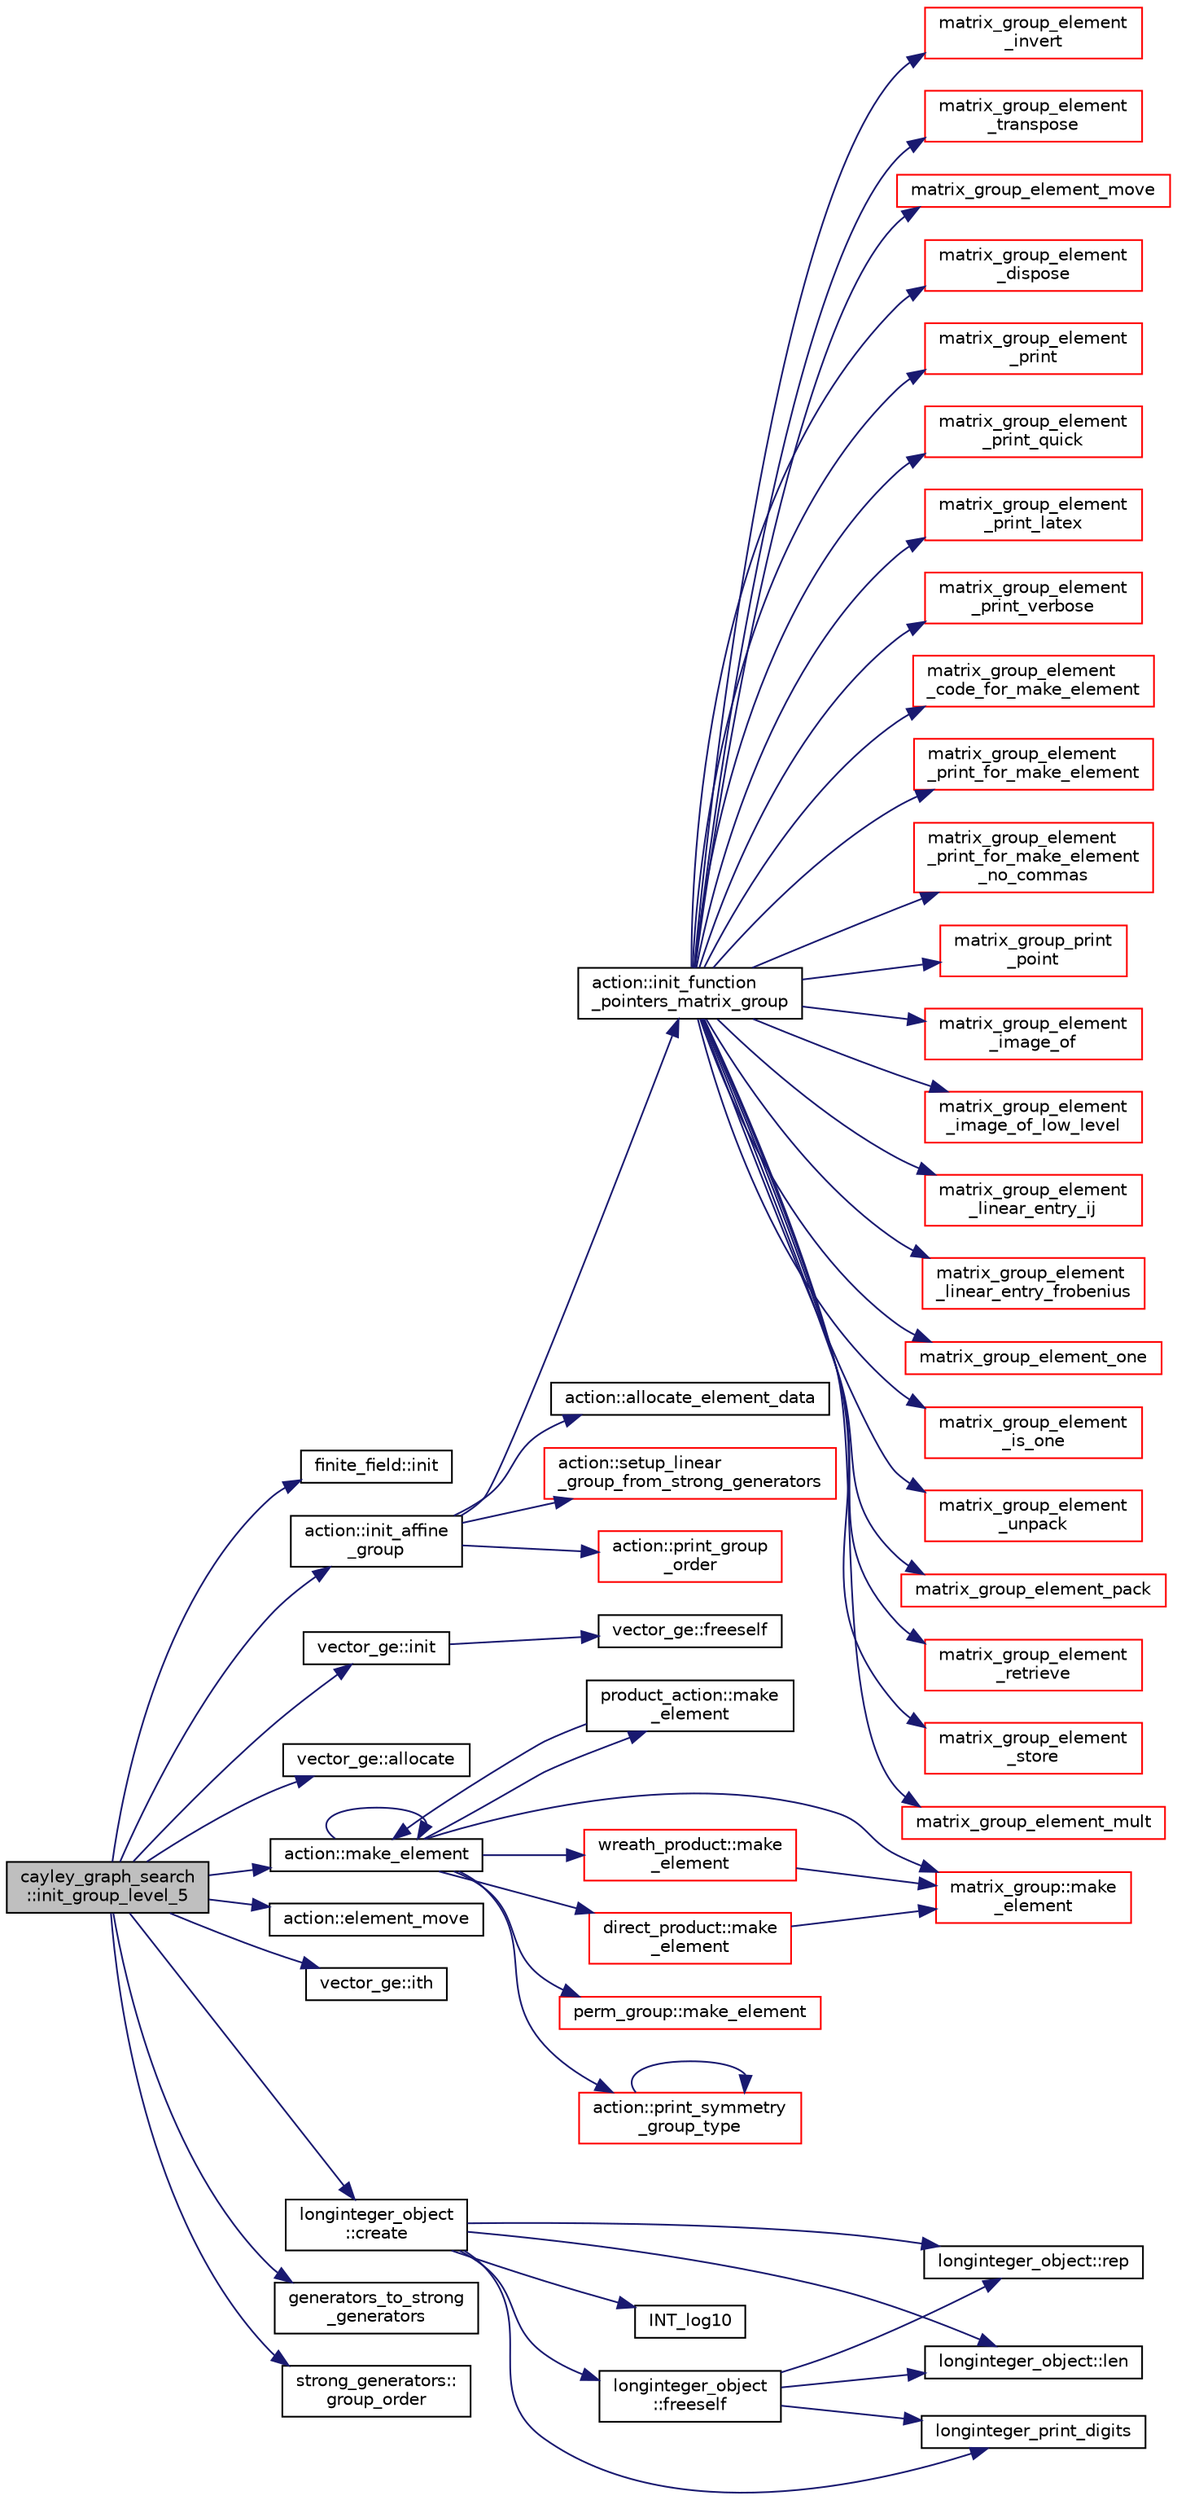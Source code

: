 digraph "cayley_graph_search::init_group_level_5"
{
  edge [fontname="Helvetica",fontsize="10",labelfontname="Helvetica",labelfontsize="10"];
  node [fontname="Helvetica",fontsize="10",shape=record];
  rankdir="LR";
  Node2891 [label="cayley_graph_search\l::init_group_level_5",height=0.2,width=0.4,color="black", fillcolor="grey75", style="filled", fontcolor="black"];
  Node2891 -> Node2892 [color="midnightblue",fontsize="10",style="solid",fontname="Helvetica"];
  Node2892 [label="finite_field::init",height=0.2,width=0.4,color="black", fillcolor="white", style="filled",URL="$df/d5a/classfinite__field.html#a13e75e8165b27464935b50368ee8313c"];
  Node2891 -> Node2893 [color="midnightblue",fontsize="10",style="solid",fontname="Helvetica"];
  Node2893 [label="action::init_affine\l_group",height=0.2,width=0.4,color="black", fillcolor="white", style="filled",URL="$d2/d86/classaction.html#a32c0c683b3071fef19d28ca4880b568a"];
  Node2893 -> Node2894 [color="midnightblue",fontsize="10",style="solid",fontname="Helvetica"];
  Node2894 [label="action::init_function\l_pointers_matrix_group",height=0.2,width=0.4,color="black", fillcolor="white", style="filled",URL="$d2/d86/classaction.html#a48cbc0106c21fdcb5ec74a9cf8f4e1d8"];
  Node2894 -> Node2895 [color="midnightblue",fontsize="10",style="solid",fontname="Helvetica"];
  Node2895 [label="matrix_group_element\l_image_of",height=0.2,width=0.4,color="red", fillcolor="white", style="filled",URL="$dc/dd4/group__actions_8h.html#a8d38612045c1883e700453e9cb8ae05e"];
  Node2894 -> Node2914 [color="midnightblue",fontsize="10",style="solid",fontname="Helvetica"];
  Node2914 [label="matrix_group_element\l_image_of_low_level",height=0.2,width=0.4,color="red", fillcolor="white", style="filled",URL="$dc/dd4/group__actions_8h.html#a61f0765b18d490bcb66ed77c0d7af1df"];
  Node2894 -> Node2916 [color="midnightblue",fontsize="10",style="solid",fontname="Helvetica"];
  Node2916 [label="matrix_group_element\l_linear_entry_ij",height=0.2,width=0.4,color="red", fillcolor="white", style="filled",URL="$dc/dd4/group__actions_8h.html#aa5af466595bcf5f7690af996977461bd"];
  Node2894 -> Node2918 [color="midnightblue",fontsize="10",style="solid",fontname="Helvetica"];
  Node2918 [label="matrix_group_element\l_linear_entry_frobenius",height=0.2,width=0.4,color="red", fillcolor="white", style="filled",URL="$dc/dd4/group__actions_8h.html#a33ea8d238e92b73d5ae85de7aa571e5f"];
  Node2894 -> Node2920 [color="midnightblue",fontsize="10",style="solid",fontname="Helvetica"];
  Node2920 [label="matrix_group_element_one",height=0.2,width=0.4,color="red", fillcolor="white", style="filled",URL="$dc/dd4/group__actions_8h.html#a3369a10e062775325436e0cdc58ad7f7"];
  Node2894 -> Node2924 [color="midnightblue",fontsize="10",style="solid",fontname="Helvetica"];
  Node2924 [label="matrix_group_element\l_is_one",height=0.2,width=0.4,color="red", fillcolor="white", style="filled",URL="$dc/dd4/group__actions_8h.html#a41e2c457ec60d1c9ffb10a71362390a1"];
  Node2894 -> Node2931 [color="midnightblue",fontsize="10",style="solid",fontname="Helvetica"];
  Node2931 [label="matrix_group_element\l_unpack",height=0.2,width=0.4,color="red", fillcolor="white", style="filled",URL="$dc/dd4/group__actions_8h.html#a3821f8c9d4e26962410c97ad9772b3af"];
  Node2894 -> Node2954 [color="midnightblue",fontsize="10",style="solid",fontname="Helvetica"];
  Node2954 [label="matrix_group_element_pack",height=0.2,width=0.4,color="red", fillcolor="white", style="filled",URL="$dc/dd4/group__actions_8h.html#a3432aa42c876df32887d4c7451287a5e"];
  Node2894 -> Node2958 [color="midnightblue",fontsize="10",style="solid",fontname="Helvetica"];
  Node2958 [label="matrix_group_element\l_retrieve",height=0.2,width=0.4,color="red", fillcolor="white", style="filled",URL="$dc/dd4/group__actions_8h.html#aefc74c0503168b62ff732d3cc131fdc6"];
  Node2894 -> Node2962 [color="midnightblue",fontsize="10",style="solid",fontname="Helvetica"];
  Node2962 [label="matrix_group_element\l_store",height=0.2,width=0.4,color="red", fillcolor="white", style="filled",URL="$dc/dd4/group__actions_8h.html#a022239b4366d52af91901716d626b518"];
  Node2894 -> Node2967 [color="midnightblue",fontsize="10",style="solid",fontname="Helvetica"];
  Node2967 [label="matrix_group_element_mult",height=0.2,width=0.4,color="red", fillcolor="white", style="filled",URL="$dc/dd4/group__actions_8h.html#ad887a3f020f1e4be419c39ae210ef16f"];
  Node2894 -> Node2975 [color="midnightblue",fontsize="10",style="solid",fontname="Helvetica"];
  Node2975 [label="matrix_group_element\l_invert",height=0.2,width=0.4,color="red", fillcolor="white", style="filled",URL="$dc/dd4/group__actions_8h.html#a7b91b9be761ab433dc1979fba0ff4885"];
  Node2894 -> Node2978 [color="midnightblue",fontsize="10",style="solid",fontname="Helvetica"];
  Node2978 [label="matrix_group_element\l_transpose",height=0.2,width=0.4,color="red", fillcolor="white", style="filled",URL="$dc/dd4/group__actions_8h.html#aaf36ae3e69210e41138ede347ca87e17"];
  Node2894 -> Node2982 [color="midnightblue",fontsize="10",style="solid",fontname="Helvetica"];
  Node2982 [label="matrix_group_element_move",height=0.2,width=0.4,color="red", fillcolor="white", style="filled",URL="$dc/dd4/group__actions_8h.html#aee11a8631b44de7c6e8f8883f905d4ba"];
  Node2894 -> Node2984 [color="midnightblue",fontsize="10",style="solid",fontname="Helvetica"];
  Node2984 [label="matrix_group_element\l_dispose",height=0.2,width=0.4,color="red", fillcolor="white", style="filled",URL="$dc/dd4/group__actions_8h.html#a28120d2087dc07bb997d1aa89319f8fc"];
  Node2894 -> Node2987 [color="midnightblue",fontsize="10",style="solid",fontname="Helvetica"];
  Node2987 [label="matrix_group_element\l_print",height=0.2,width=0.4,color="red", fillcolor="white", style="filled",URL="$dc/dd4/group__actions_8h.html#a713a62ca79f61e584fa43b4498247cc6"];
  Node2894 -> Node2993 [color="midnightblue",fontsize="10",style="solid",fontname="Helvetica"];
  Node2993 [label="matrix_group_element\l_print_quick",height=0.2,width=0.4,color="red", fillcolor="white", style="filled",URL="$dc/dd4/group__actions_8h.html#a856195b883877c6170997dc4b3b321e0"];
  Node2894 -> Node2994 [color="midnightblue",fontsize="10",style="solid",fontname="Helvetica"];
  Node2994 [label="matrix_group_element\l_print_latex",height=0.2,width=0.4,color="red", fillcolor="white", style="filled",URL="$dc/dd4/group__actions_8h.html#a5ef3d1dd2589cd1dfffde4e2883df884"];
  Node2894 -> Node2998 [color="midnightblue",fontsize="10",style="solid",fontname="Helvetica"];
  Node2998 [label="matrix_group_element\l_print_verbose",height=0.2,width=0.4,color="red", fillcolor="white", style="filled",URL="$dc/dd4/group__actions_8h.html#aa5cc004a0b3beeb862b7ced40db8feb2"];
  Node2894 -> Node2999 [color="midnightblue",fontsize="10",style="solid",fontname="Helvetica"];
  Node2999 [label="matrix_group_element\l_code_for_make_element",height=0.2,width=0.4,color="red", fillcolor="white", style="filled",URL="$dc/dd4/group__actions_8h.html#ad6f951b50c8813e31f34304c55ccd2d9"];
  Node2894 -> Node3001 [color="midnightblue",fontsize="10",style="solid",fontname="Helvetica"];
  Node3001 [label="matrix_group_element\l_print_for_make_element",height=0.2,width=0.4,color="red", fillcolor="white", style="filled",URL="$dc/dd4/group__actions_8h.html#a6905197218a258e1199528507d8d9d6b"];
  Node2894 -> Node3003 [color="midnightblue",fontsize="10",style="solid",fontname="Helvetica"];
  Node3003 [label="matrix_group_element\l_print_for_make_element\l_no_commas",height=0.2,width=0.4,color="red", fillcolor="white", style="filled",URL="$dc/dd4/group__actions_8h.html#a087e39e2b3527200e7d4bd434015f959"];
  Node2894 -> Node3005 [color="midnightblue",fontsize="10",style="solid",fontname="Helvetica"];
  Node3005 [label="matrix_group_print\l_point",height=0.2,width=0.4,color="red", fillcolor="white", style="filled",URL="$dc/dd4/group__actions_8h.html#adc53d1d08096c08ec5005c90fa1d2100"];
  Node2893 -> Node3006 [color="midnightblue",fontsize="10",style="solid",fontname="Helvetica"];
  Node3006 [label="action::allocate_element_data",height=0.2,width=0.4,color="black", fillcolor="white", style="filled",URL="$d2/d86/classaction.html#adc5f98db8315bfd17fcd2fbb437d8f60"];
  Node2893 -> Node3007 [color="midnightblue",fontsize="10",style="solid",fontname="Helvetica"];
  Node3007 [label="action::setup_linear\l_group_from_strong_generators",height=0.2,width=0.4,color="red", fillcolor="white", style="filled",URL="$d2/d86/classaction.html#a20d2b143cd89f2ce81c02613356f69d1"];
  Node2893 -> Node3040 [color="midnightblue",fontsize="10",style="solid",fontname="Helvetica"];
  Node3040 [label="action::print_group\l_order",height=0.2,width=0.4,color="red", fillcolor="white", style="filled",URL="$d2/d86/classaction.html#aaf5533b61c20a11f8c0efcf7ff718d7d"];
  Node2891 -> Node3018 [color="midnightblue",fontsize="10",style="solid",fontname="Helvetica"];
  Node3018 [label="vector_ge::init",height=0.2,width=0.4,color="black", fillcolor="white", style="filled",URL="$d4/d6e/classvector__ge.html#afe1d6befd1f1501e6be34afbaa9d30a8"];
  Node3018 -> Node3019 [color="midnightblue",fontsize="10",style="solid",fontname="Helvetica"];
  Node3019 [label="vector_ge::freeself",height=0.2,width=0.4,color="black", fillcolor="white", style="filled",URL="$d4/d6e/classvector__ge.html#aa002e4b715cc73a9b8b367d29700b452"];
  Node2891 -> Node3020 [color="midnightblue",fontsize="10",style="solid",fontname="Helvetica"];
  Node3020 [label="vector_ge::allocate",height=0.2,width=0.4,color="black", fillcolor="white", style="filled",URL="$d4/d6e/classvector__ge.html#a35b062a9201b30f0a87bf87702d243ae"];
  Node2891 -> Node3021 [color="midnightblue",fontsize="10",style="solid",fontname="Helvetica"];
  Node3021 [label="action::make_element",height=0.2,width=0.4,color="black", fillcolor="white", style="filled",URL="$d2/d86/classaction.html#a920fa2a27583fb60bae10e7b282cdd1d"];
  Node3021 -> Node3022 [color="midnightblue",fontsize="10",style="solid",fontname="Helvetica"];
  Node3022 [label="product_action::make\l_element",height=0.2,width=0.4,color="black", fillcolor="white", style="filled",URL="$d8/d74/classproduct__action.html#a1d16f9f3a4be7b3ed6ce0825612a3cd8"];
  Node3022 -> Node3021 [color="midnightblue",fontsize="10",style="solid",fontname="Helvetica"];
  Node3021 -> Node3021 [color="midnightblue",fontsize="10",style="solid",fontname="Helvetica"];
  Node3021 -> Node3023 [color="midnightblue",fontsize="10",style="solid",fontname="Helvetica"];
  Node3023 [label="matrix_group::make\l_element",height=0.2,width=0.4,color="red", fillcolor="white", style="filled",URL="$d3/ded/classmatrix__group.html#adf67c0031ec58afbbc545e65a1cf6845"];
  Node3021 -> Node3025 [color="midnightblue",fontsize="10",style="solid",fontname="Helvetica"];
  Node3025 [label="wreath_product::make\l_element",height=0.2,width=0.4,color="red", fillcolor="white", style="filled",URL="$d8/dfa/classwreath__product.html#ac47838a579877034b1d2b4cd897625c1"];
  Node3025 -> Node3023 [color="midnightblue",fontsize="10",style="solid",fontname="Helvetica"];
  Node3021 -> Node3028 [color="midnightblue",fontsize="10",style="solid",fontname="Helvetica"];
  Node3028 [label="direct_product::make\l_element",height=0.2,width=0.4,color="red", fillcolor="white", style="filled",URL="$dc/daf/classdirect__product.html#a776efa4be66f9b0481d1f012a14c9dde"];
  Node3028 -> Node3023 [color="midnightblue",fontsize="10",style="solid",fontname="Helvetica"];
  Node3021 -> Node3031 [color="midnightblue",fontsize="10",style="solid",fontname="Helvetica"];
  Node3031 [label="perm_group::make_element",height=0.2,width=0.4,color="red", fillcolor="white", style="filled",URL="$df/d0a/classperm__group.html#a52c1c9e55966809c1e30aad80df87774"];
  Node3021 -> Node3032 [color="midnightblue",fontsize="10",style="solid",fontname="Helvetica"];
  Node3032 [label="action::print_symmetry\l_group_type",height=0.2,width=0.4,color="red", fillcolor="white", style="filled",URL="$d2/d86/classaction.html#aed811766c7e64fe2c853df8b0b67aa6e"];
  Node3032 -> Node3032 [color="midnightblue",fontsize="10",style="solid",fontname="Helvetica"];
  Node2891 -> Node3035 [color="midnightblue",fontsize="10",style="solid",fontname="Helvetica"];
  Node3035 [label="action::element_move",height=0.2,width=0.4,color="black", fillcolor="white", style="filled",URL="$d2/d86/classaction.html#a550947491bbb534d3d7951f50198a874"];
  Node2891 -> Node3036 [color="midnightblue",fontsize="10",style="solid",fontname="Helvetica"];
  Node3036 [label="vector_ge::ith",height=0.2,width=0.4,color="black", fillcolor="white", style="filled",URL="$d4/d6e/classvector__ge.html#a1ff002e8b746a9beb119d57dcd4a15ff"];
  Node2891 -> Node3042 [color="midnightblue",fontsize="10",style="solid",fontname="Helvetica"];
  Node3042 [label="longinteger_object\l::create",height=0.2,width=0.4,color="black", fillcolor="white", style="filled",URL="$dd/d7e/classlonginteger__object.html#a95d2eebc60849c3963a49298b1f498c2"];
  Node3042 -> Node3043 [color="midnightblue",fontsize="10",style="solid",fontname="Helvetica"];
  Node3043 [label="longinteger_object\l::freeself",height=0.2,width=0.4,color="black", fillcolor="white", style="filled",URL="$dd/d7e/classlonginteger__object.html#a06450f8c4795d81da6d680830ef958a1"];
  Node3043 -> Node3044 [color="midnightblue",fontsize="10",style="solid",fontname="Helvetica"];
  Node3044 [label="longinteger_print_digits",height=0.2,width=0.4,color="black", fillcolor="white", style="filled",URL="$de/dc5/algebra__and__number__theory_8h.html#ac2bac7b12f5b6440b8dad275cd7a157d"];
  Node3043 -> Node3045 [color="midnightblue",fontsize="10",style="solid",fontname="Helvetica"];
  Node3045 [label="longinteger_object::rep",height=0.2,width=0.4,color="black", fillcolor="white", style="filled",URL="$dd/d7e/classlonginteger__object.html#a3ecaf12738cc721d281c416503f241e2"];
  Node3043 -> Node3046 [color="midnightblue",fontsize="10",style="solid",fontname="Helvetica"];
  Node3046 [label="longinteger_object::len",height=0.2,width=0.4,color="black", fillcolor="white", style="filled",URL="$dd/d7e/classlonginteger__object.html#a0bfeae35be8a6fd44ed7f76413596ab1"];
  Node3042 -> Node3047 [color="midnightblue",fontsize="10",style="solid",fontname="Helvetica"];
  Node3047 [label="INT_log10",height=0.2,width=0.4,color="black", fillcolor="white", style="filled",URL="$de/dc5/algebra__and__number__theory_8h.html#a98bc0a6c562370a355165d2538dac250"];
  Node3042 -> Node3044 [color="midnightblue",fontsize="10",style="solid",fontname="Helvetica"];
  Node3042 -> Node3045 [color="midnightblue",fontsize="10",style="solid",fontname="Helvetica"];
  Node3042 -> Node3046 [color="midnightblue",fontsize="10",style="solid",fontname="Helvetica"];
  Node2891 -> Node3048 [color="midnightblue",fontsize="10",style="solid",fontname="Helvetica"];
  Node3048 [label="generators_to_strong\l_generators",height=0.2,width=0.4,color="black", fillcolor="white", style="filled",URL="$d5/d90/action__global_8_c.html#aaa17f24fdab7065fbb11a06c513a4562"];
  Node2891 -> Node3049 [color="midnightblue",fontsize="10",style="solid",fontname="Helvetica"];
  Node3049 [label="strong_generators::\lgroup_order",height=0.2,width=0.4,color="black", fillcolor="white", style="filled",URL="$dc/d09/classstrong__generators.html#a91f453c2bfd6502b96f4b4eed16beb20"];
}
